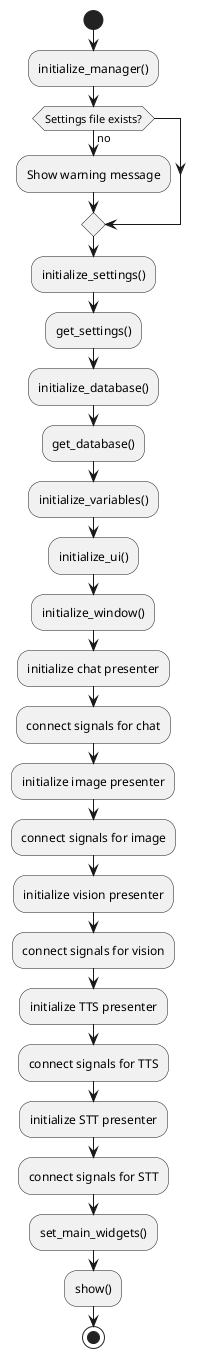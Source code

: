 @startuml
start
:initialize_manager();
if (Settings file exists?) then (no)
    :Show warning message;
endif
:initialize_settings();
:get_settings();
:initialize_database();
:get_database();
:initialize_variables();
:initialize_ui();
:initialize_window();
:initialize chat presenter;
:connect signals for chat;
:initialize image presenter;
:connect signals for image;
:initialize vision presenter;
:connect signals for vision;
:initialize TTS presenter;
:connect signals for TTS;
:initialize STT presenter;
:connect signals for STT;
:set_main_widgets();
:show();
stop
@enduml